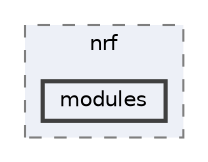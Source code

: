digraph "build/modules/nrf/modules"
{
 // LATEX_PDF_SIZE
  bgcolor="transparent";
  edge [fontname=Helvetica,fontsize=10,labelfontname=Helvetica,labelfontsize=10];
  node [fontname=Helvetica,fontsize=10,shape=box,height=0.2,width=0.4];
  compound=true
  subgraph clusterdir_5197197c98a0a342b5a94dcc36389f3e {
    graph [ bgcolor="#edf0f7", pencolor="grey50", label="nrf", fontname=Helvetica,fontsize=10 style="filled,dashed", URL="dir_5197197c98a0a342b5a94dcc36389f3e.html",tooltip=""]
  dir_85fab94a128bae68fc05ba23dcc8504f [label="modules", fillcolor="#edf0f7", color="grey25", style="filled,bold", URL="dir_85fab94a128bae68fc05ba23dcc8504f.html",tooltip=""];
  }
}
